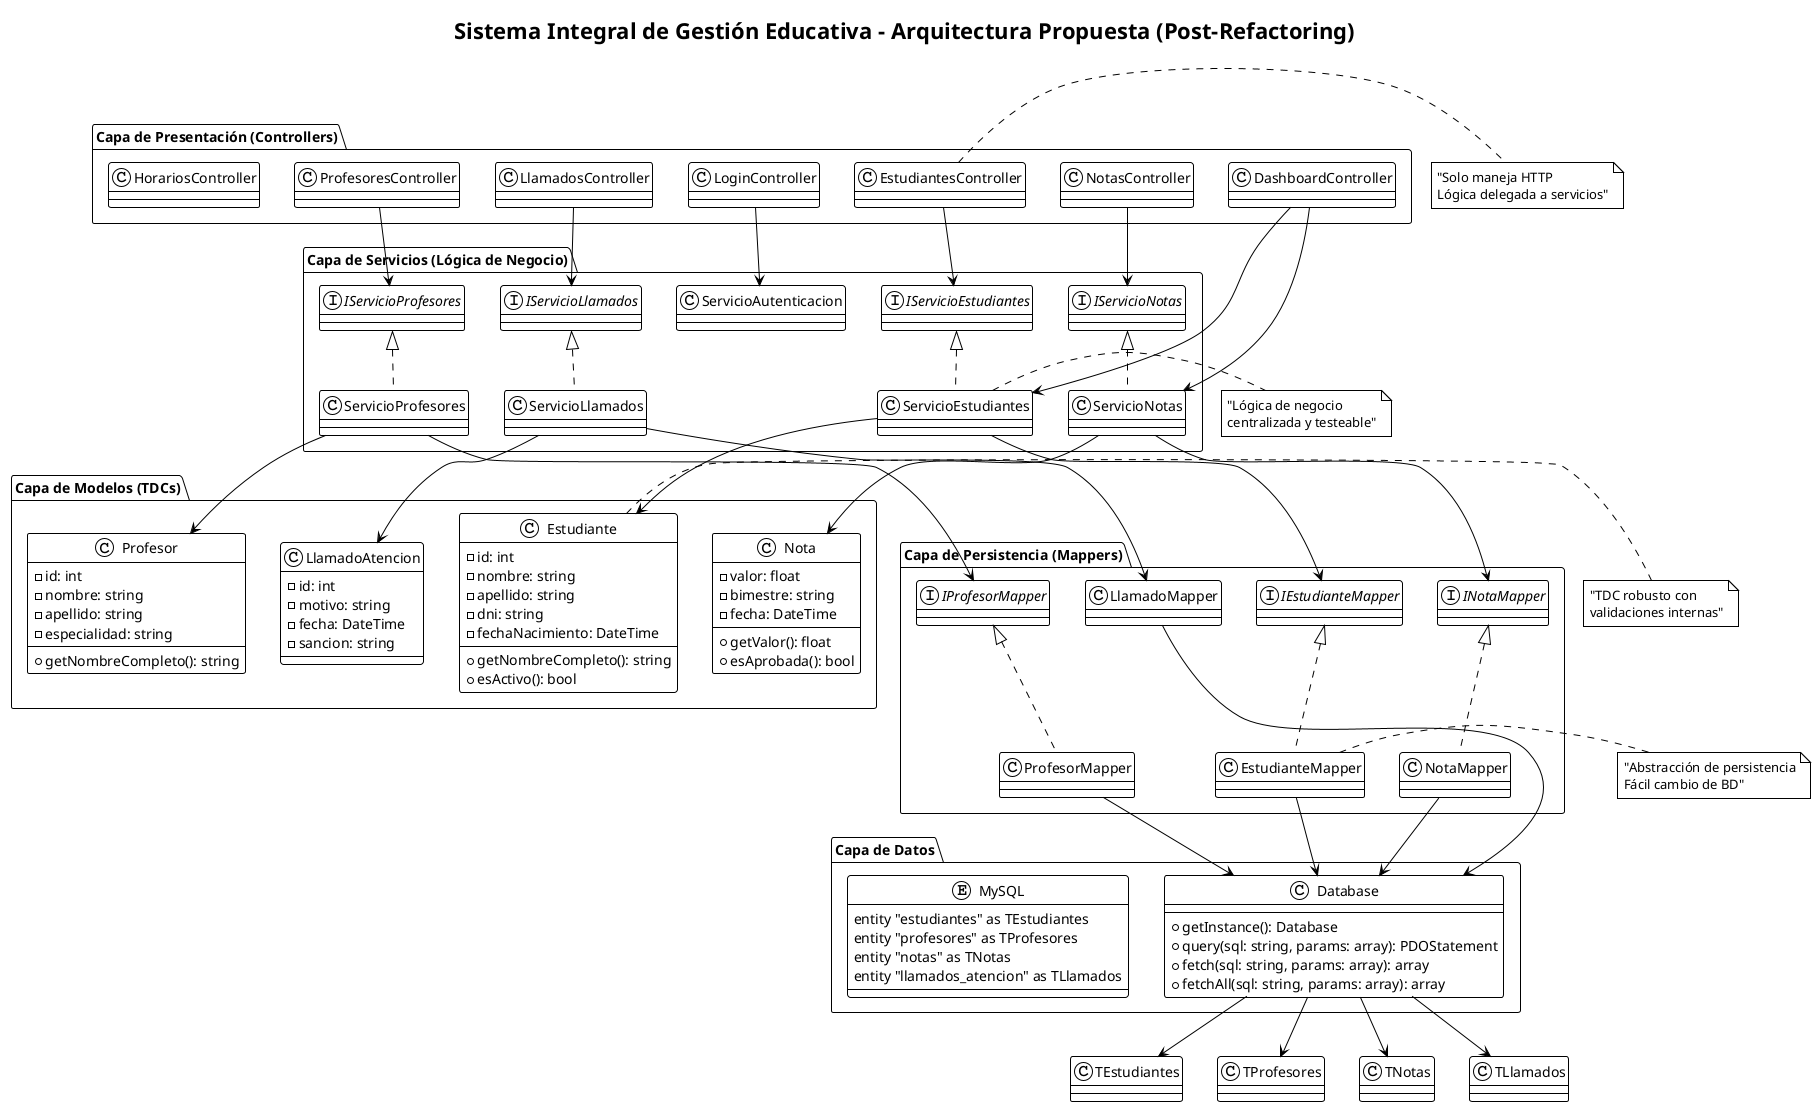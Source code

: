 @startuml Arquitectura_Propuesta_SIGE
!theme plain
title Sistema Integral de Gestión Educativa - Arquitectura Propuesta (Post-Refactoring)

package "Capa de Presentación (Controllers)" {
    class "LoginController" as LoginCtrl
    class "DashboardController" as DashboardCtrl
    class "EstudiantesController" as EstudiantesCtrl
    class "ProfesoresController" as ProfesoresCtrl
    class "NotasController" as NotasCtrl
    class "LlamadosController" as LlamadosCtrl
    class "HorariosController" as HorariosCtrl
}

package "Capa de Servicios (Lógica de Negocio)" {
    interface "IServicioEstudiantes" as IServEst
    interface "IServicioNotas" as IServNotas
    interface "IServicioProfesores" as IServProf
    interface "IServicioLlamados" as IServLlamados
    
    class "ServicioEstudiantes" as ServEst
    class "ServicioNotas" as ServNotas
    class "ServicioProfesores" as ServProf
    class "ServicioLlamados" as ServLlamados
    class "ServicioAutenticacion" as ServAuth
}

package "Capa de Modelos (TDCs)" {
    class "Estudiante" as Estudiante {
        -id: int
        -nombre: string
        -apellido: string
        -dni: string
        -fechaNacimiento: DateTime
        +getNombreCompleto(): string
        +esActivo(): bool
    }
    
    class "Profesor" as Profesor {
        -id: int
        -nombre: string
        -apellido: string
        -especialidad: string
        +getNombreCompleto(): string
    }
    
    class "Nota" as Nota {
        -valor: float
        -bimestre: string
        -fecha: DateTime
        +getValor(): float
        +esAprobada(): bool
    }
    
    class "LlamadoAtencion" as Llamado {
        -id: int
        -motivo: string
        -fecha: DateTime
        -sancion: string
    }
}

package "Capa de Persistencia (Mappers)" {
    interface "IEstudianteMapper" as IEstMapper
    interface "IProfesorMapper" as IProfMapper
    interface "INotaMapper" as INotaMapper
    
    class "EstudianteMapper" as EstMapper
    class "ProfesorMapper" as ProfMapper
    class "NotaMapper" as NotaMapper
    class "LlamadoMapper" as LlamadoMapper
}

package "Capa de Datos" {
    class "Database" as Database {
        +getInstance(): Database
        +query(sql: string, params: array): PDOStatement
        +fetch(sql: string, params: array): array
        +fetchAll(sql: string, params: array): array
    }
    
    entity "MySQL" as MySQL {
        entity "estudiantes" as TEstudiantes
        entity "profesores" as TProfesores
        entity "notas" as TNotas
        entity "llamados_atencion" as TLlamados
    }
}

' Conexiones propuestas (bajo acoplamiento)
LoginCtrl --> ServAuth
DashboardCtrl --> ServEst
DashboardCtrl --> ServNotas
EstudiantesCtrl --> IServEst
ProfesoresCtrl --> IServProf
NotasCtrl --> IServNotas
LlamadosCtrl --> IServLlamados

IServEst <|.. ServEst
IServNotas <|.. ServNotas
IServProf <|.. ServProf
IServLlamados <|.. ServLlamados

ServEst --> Estudiante
ServNotas --> Nota
ServProf --> Profesor
ServLlamados --> Llamado

ServEst --> IEstMapper
ServNotas --> INotaMapper
ServProf --> IProfMapper
ServLlamados --> LlamadoMapper

IEstMapper <|.. EstMapper
INotaMapper <|.. NotaMapper
IProfMapper <|.. ProfMapper

EstMapper --> Database
NotaMapper --> Database
ProfMapper --> Database
LlamadoMapper --> Database

Database --> TEstudiantes
Database --> TProfesores
Database --> TNotas
Database --> TLlamados

' Beneficios de la nueva arquitectura
note right of EstudiantesCtrl : "Solo maneja HTTP\nLógica delegada a servicios"
note right of ServEst : "Lógica de negocio\ncentralizada y testeable"
note right of Estudiante : "TDC robusto con\nvalidaciones internas"
note right of EstMapper : "Abstracción de persistencia\nFácil cambio de BD"

@enduml
